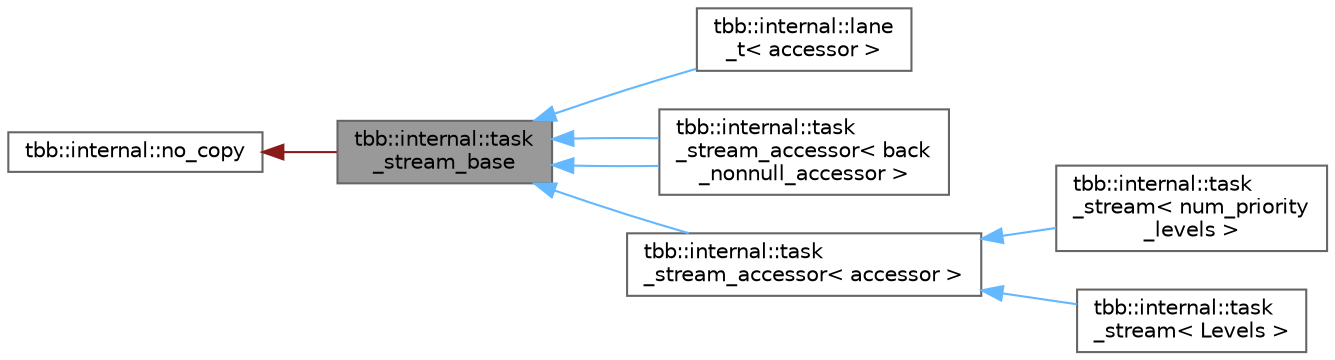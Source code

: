 digraph "tbb::internal::task_stream_base"
{
 // LATEX_PDF_SIZE
  bgcolor="transparent";
  edge [fontname=Helvetica,fontsize=10,labelfontname=Helvetica,labelfontsize=10];
  node [fontname=Helvetica,fontsize=10,shape=box,height=0.2,width=0.4];
  rankdir="LR";
  Node1 [id="Node000001",label="tbb::internal::task\l_stream_base",height=0.2,width=0.4,color="gray40", fillcolor="grey60", style="filled", fontcolor="black",tooltip=" "];
  Node2 -> Node1 [id="edge1_Node000001_Node000002",dir="back",color="firebrick4",style="solid",tooltip=" "];
  Node2 [id="Node000002",label="tbb::internal::no_copy",height=0.2,width=0.4,color="gray40", fillcolor="white", style="filled",tooltip=" "];
  Node1 -> Node3 [id="edge2_Node000001_Node000003",dir="back",color="steelblue1",style="solid",tooltip=" "];
  Node3 [id="Node000003",label="tbb::internal::lane\l_t\< accessor \>",height=0.2,width=0.4,color="gray40", fillcolor="white", style="filled",URL="$classtbb_1_1internal_1_1task__stream__accessor.html",tooltip=" "];
  Node1 -> Node4 [id="edge3_Node000001_Node000004",dir="back",color="steelblue1",style="solid",tooltip=" "];
  Node4 [id="Node000004",label="tbb::internal::task\l_stream_accessor\< back\l_nonnull_accessor \>",height=0.2,width=0.4,color="gray40", fillcolor="white", style="filled",URL="$classtbb_1_1internal_1_1task__stream__accessor_3_01back__nonnull__accessor_01_4.html",tooltip=" "];
  Node1 -> Node5 [id="edge4_Node000001_Node000005",dir="back",color="steelblue1",style="solid",tooltip=" "];
  Node5 [id="Node000005",label="tbb::internal::task\l_stream_accessor\< accessor \>",height=0.2,width=0.4,color="gray40", fillcolor="white", style="filled",URL="$classtbb_1_1internal_1_1task__stream__accessor.html",tooltip=" "];
  Node5 -> Node6 [id="edge5_Node000005_Node000006",dir="back",color="steelblue1",style="solid",tooltip=" "];
  Node6 [id="Node000006",label="tbb::internal::task\l_stream\< num_priority\l_levels \>",height=0.2,width=0.4,color="gray40", fillcolor="white", style="filled",URL="$classtbb_1_1internal_1_1task__stream.html",tooltip=" "];
  Node5 -> Node7 [id="edge6_Node000005_Node000007",dir="back",color="steelblue1",style="solid",tooltip=" "];
  Node7 [id="Node000007",label="tbb::internal::task\l_stream\< Levels \>",height=0.2,width=0.4,color="gray40", fillcolor="white", style="filled",URL="$classtbb_1_1internal_1_1task__stream.html",tooltip="The container for \"fairness-oriented\" aka \"enqueued\" tasks."];
  Node1 -> Node4 [id="edge7_Node000001_Node000004",dir="back",color="steelblue1",style="solid",tooltip=" "];
}
